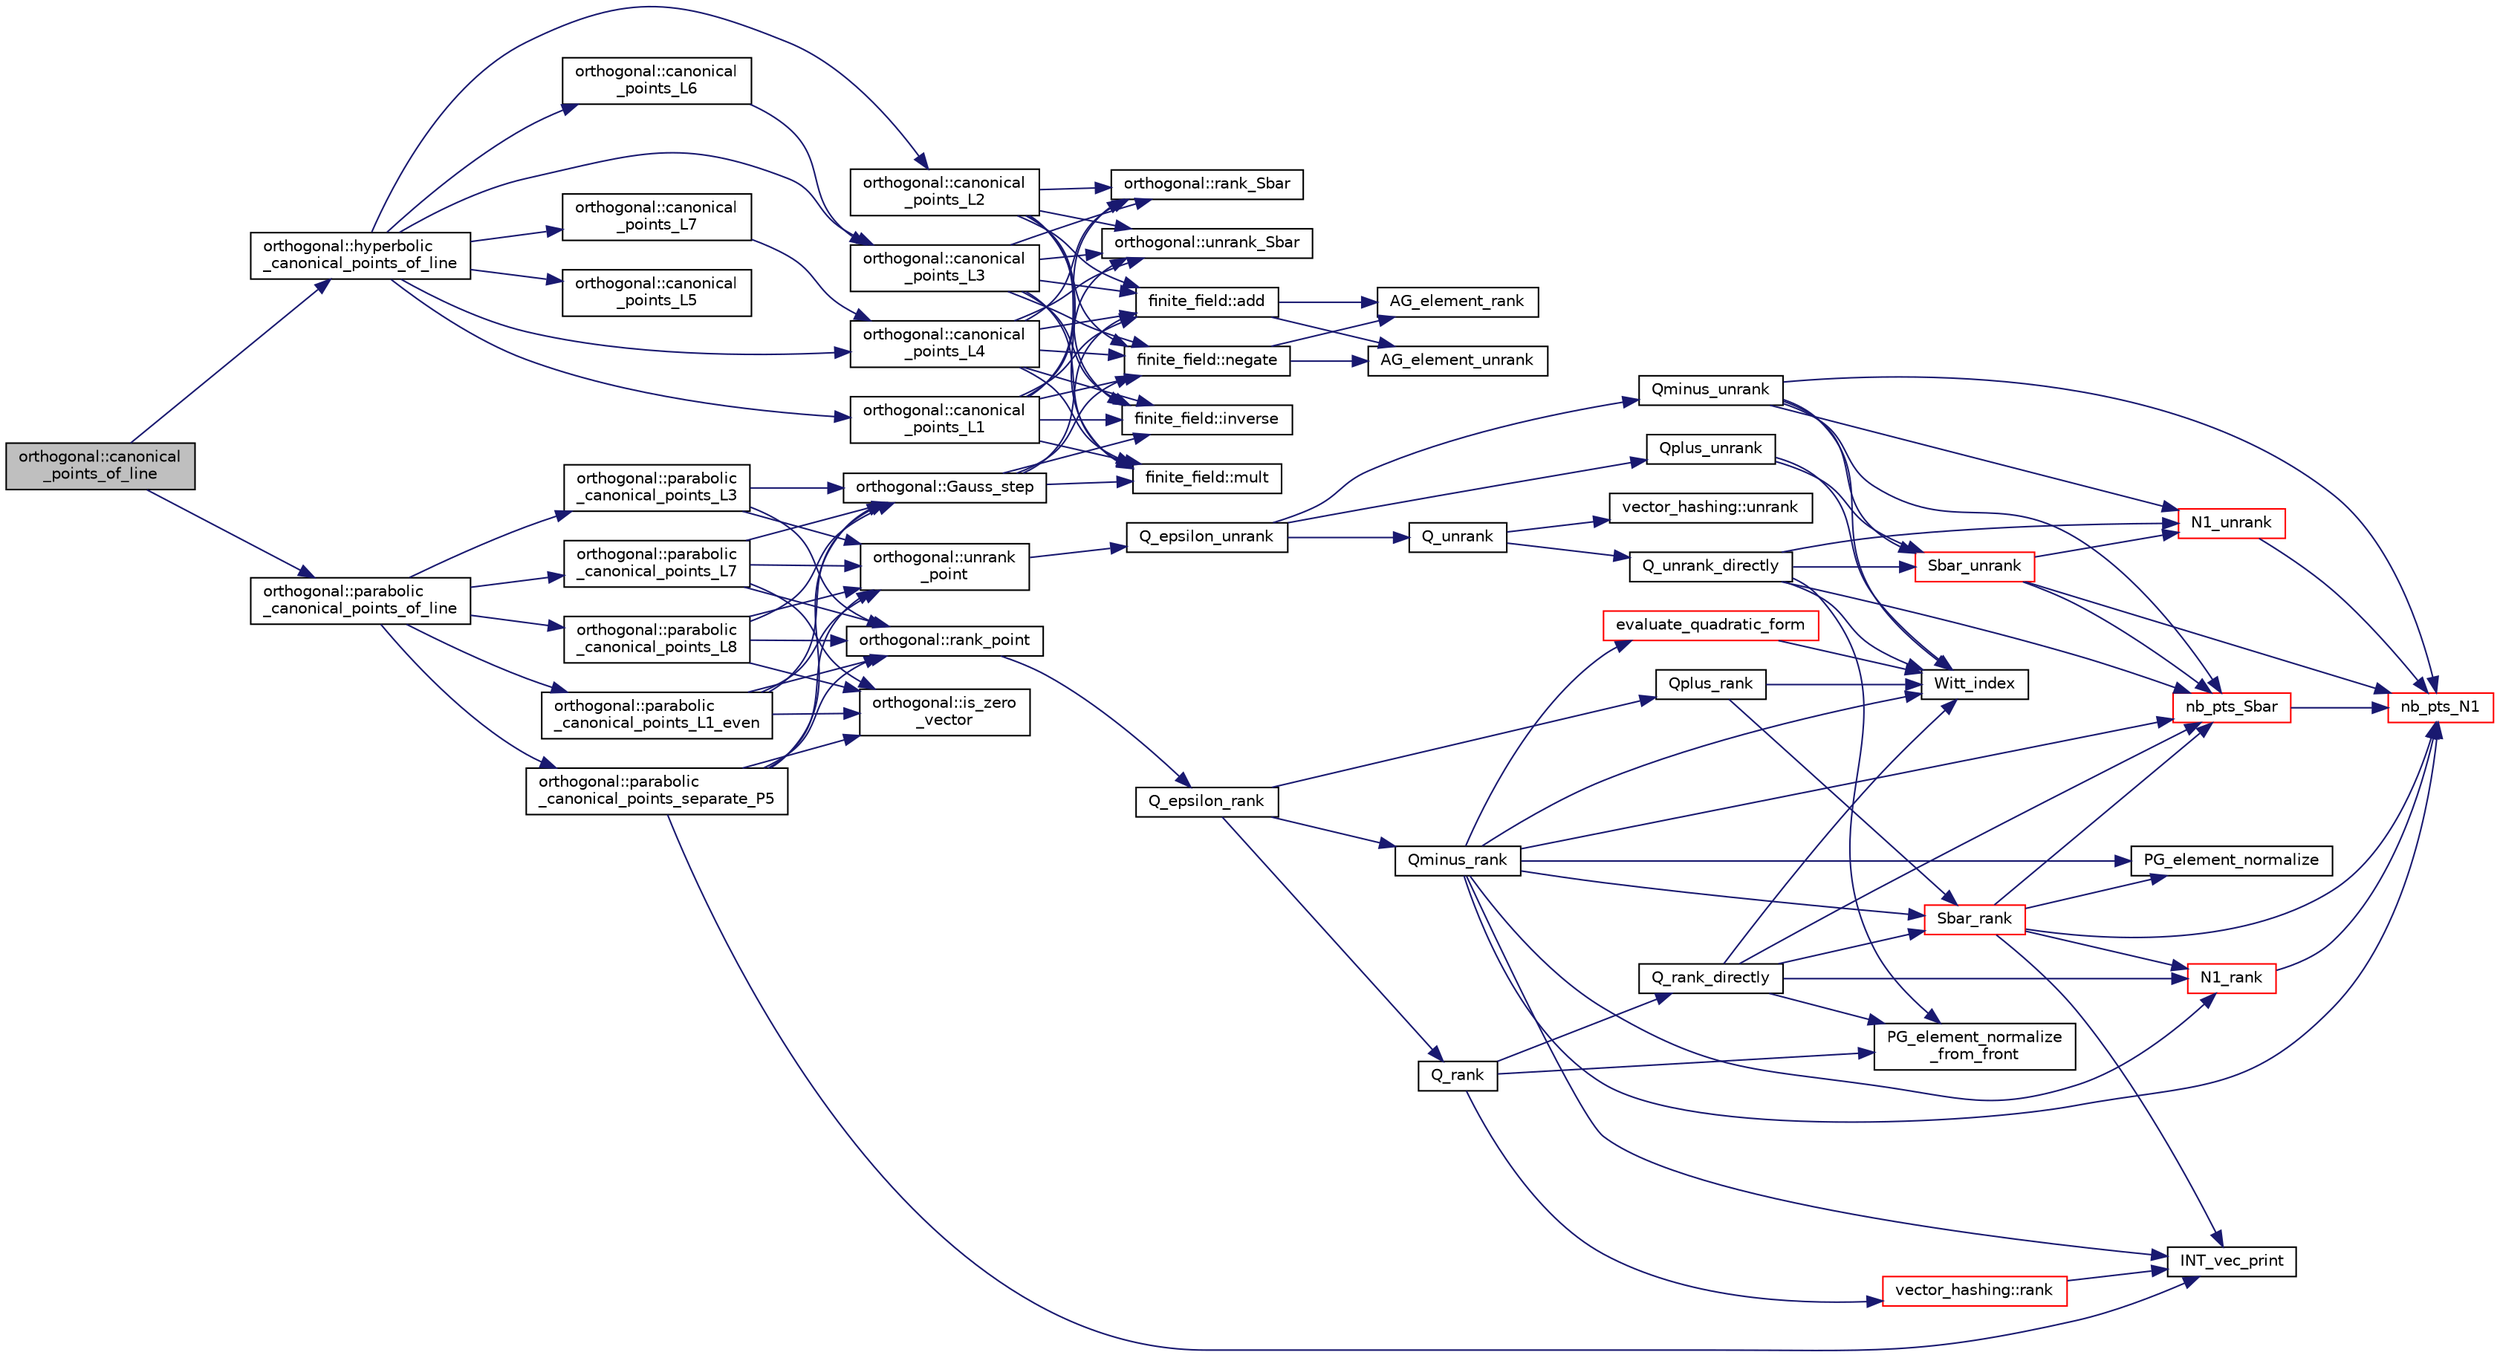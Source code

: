 digraph "orthogonal::canonical_points_of_line"
{
  edge [fontname="Helvetica",fontsize="10",labelfontname="Helvetica",labelfontsize="10"];
  node [fontname="Helvetica",fontsize="10",shape=record];
  rankdir="LR";
  Node2184 [label="orthogonal::canonical\l_points_of_line",height=0.2,width=0.4,color="black", fillcolor="grey75", style="filled", fontcolor="black"];
  Node2184 -> Node2185 [color="midnightblue",fontsize="10",style="solid",fontname="Helvetica"];
  Node2185 [label="orthogonal::hyperbolic\l_canonical_points_of_line",height=0.2,width=0.4,color="black", fillcolor="white", style="filled",URL="$d7/daa/classorthogonal.html#ac97ccc62702881408e916f099ec04a3e"];
  Node2185 -> Node2186 [color="midnightblue",fontsize="10",style="solid",fontname="Helvetica"];
  Node2186 [label="orthogonal::canonical\l_points_L1",height=0.2,width=0.4,color="black", fillcolor="white", style="filled",URL="$d7/daa/classorthogonal.html#ad698a591f553b8f6c6aa69fcdcad382d"];
  Node2186 -> Node2187 [color="midnightblue",fontsize="10",style="solid",fontname="Helvetica"];
  Node2187 [label="orthogonal::unrank_Sbar",height=0.2,width=0.4,color="black", fillcolor="white", style="filled",URL="$d7/daa/classorthogonal.html#af5dc4e991f79be6bfdce4325648e037a"];
  Node2186 -> Node2188 [color="midnightblue",fontsize="10",style="solid",fontname="Helvetica"];
  Node2188 [label="finite_field::mult",height=0.2,width=0.4,color="black", fillcolor="white", style="filled",URL="$df/d5a/classfinite__field.html#a24fb5917aa6d4d656fd855b7f44a13b0"];
  Node2186 -> Node2189 [color="midnightblue",fontsize="10",style="solid",fontname="Helvetica"];
  Node2189 [label="finite_field::negate",height=0.2,width=0.4,color="black", fillcolor="white", style="filled",URL="$df/d5a/classfinite__field.html#aa9d798298f25d4a9262b5bc5f1733e31"];
  Node2189 -> Node2190 [color="midnightblue",fontsize="10",style="solid",fontname="Helvetica"];
  Node2190 [label="AG_element_unrank",height=0.2,width=0.4,color="black", fillcolor="white", style="filled",URL="$d4/d67/geometry_8h.html#a4a33b86c87b2879b97cfa1327abe2885"];
  Node2189 -> Node2191 [color="midnightblue",fontsize="10",style="solid",fontname="Helvetica"];
  Node2191 [label="AG_element_rank",height=0.2,width=0.4,color="black", fillcolor="white", style="filled",URL="$d4/d67/geometry_8h.html#ab2ac908d07dd8038fd996e26bdc75c17"];
  Node2186 -> Node2192 [color="midnightblue",fontsize="10",style="solid",fontname="Helvetica"];
  Node2192 [label="finite_field::inverse",height=0.2,width=0.4,color="black", fillcolor="white", style="filled",URL="$df/d5a/classfinite__field.html#a69f2a12c01e70b7ce2d115c5221c9cdd"];
  Node2186 -> Node2193 [color="midnightblue",fontsize="10",style="solid",fontname="Helvetica"];
  Node2193 [label="finite_field::add",height=0.2,width=0.4,color="black", fillcolor="white", style="filled",URL="$df/d5a/classfinite__field.html#a8f12328a27500f3c7be0c849ebbc9d14"];
  Node2193 -> Node2190 [color="midnightblue",fontsize="10",style="solid",fontname="Helvetica"];
  Node2193 -> Node2191 [color="midnightblue",fontsize="10",style="solid",fontname="Helvetica"];
  Node2186 -> Node2194 [color="midnightblue",fontsize="10",style="solid",fontname="Helvetica"];
  Node2194 [label="orthogonal::rank_Sbar",height=0.2,width=0.4,color="black", fillcolor="white", style="filled",URL="$d7/daa/classorthogonal.html#aea0a2cc174275eea357b9a68f277e970"];
  Node2185 -> Node2195 [color="midnightblue",fontsize="10",style="solid",fontname="Helvetica"];
  Node2195 [label="orthogonal::canonical\l_points_L2",height=0.2,width=0.4,color="black", fillcolor="white", style="filled",URL="$d7/daa/classorthogonal.html#a5fb45036337a662f0bc72c943a56cb80"];
  Node2195 -> Node2187 [color="midnightblue",fontsize="10",style="solid",fontname="Helvetica"];
  Node2195 -> Node2188 [color="midnightblue",fontsize="10",style="solid",fontname="Helvetica"];
  Node2195 -> Node2189 [color="midnightblue",fontsize="10",style="solid",fontname="Helvetica"];
  Node2195 -> Node2192 [color="midnightblue",fontsize="10",style="solid",fontname="Helvetica"];
  Node2195 -> Node2193 [color="midnightblue",fontsize="10",style="solid",fontname="Helvetica"];
  Node2195 -> Node2194 [color="midnightblue",fontsize="10",style="solid",fontname="Helvetica"];
  Node2185 -> Node2196 [color="midnightblue",fontsize="10",style="solid",fontname="Helvetica"];
  Node2196 [label="orthogonal::canonical\l_points_L3",height=0.2,width=0.4,color="black", fillcolor="white", style="filled",URL="$d7/daa/classorthogonal.html#a706d414327180dca2f7409133ff01034"];
  Node2196 -> Node2187 [color="midnightblue",fontsize="10",style="solid",fontname="Helvetica"];
  Node2196 -> Node2188 [color="midnightblue",fontsize="10",style="solid",fontname="Helvetica"];
  Node2196 -> Node2189 [color="midnightblue",fontsize="10",style="solid",fontname="Helvetica"];
  Node2196 -> Node2192 [color="midnightblue",fontsize="10",style="solid",fontname="Helvetica"];
  Node2196 -> Node2193 [color="midnightblue",fontsize="10",style="solid",fontname="Helvetica"];
  Node2196 -> Node2194 [color="midnightblue",fontsize="10",style="solid",fontname="Helvetica"];
  Node2185 -> Node2197 [color="midnightblue",fontsize="10",style="solid",fontname="Helvetica"];
  Node2197 [label="orthogonal::canonical\l_points_L4",height=0.2,width=0.4,color="black", fillcolor="white", style="filled",URL="$d7/daa/classorthogonal.html#a400c2285049c26bfe678d9f7b2b1da82"];
  Node2197 -> Node2187 [color="midnightblue",fontsize="10",style="solid",fontname="Helvetica"];
  Node2197 -> Node2188 [color="midnightblue",fontsize="10",style="solid",fontname="Helvetica"];
  Node2197 -> Node2189 [color="midnightblue",fontsize="10",style="solid",fontname="Helvetica"];
  Node2197 -> Node2192 [color="midnightblue",fontsize="10",style="solid",fontname="Helvetica"];
  Node2197 -> Node2193 [color="midnightblue",fontsize="10",style="solid",fontname="Helvetica"];
  Node2197 -> Node2194 [color="midnightblue",fontsize="10",style="solid",fontname="Helvetica"];
  Node2185 -> Node2198 [color="midnightblue",fontsize="10",style="solid",fontname="Helvetica"];
  Node2198 [label="orthogonal::canonical\l_points_L5",height=0.2,width=0.4,color="black", fillcolor="white", style="filled",URL="$d7/daa/classorthogonal.html#a05ef1c374d592c18185ef2c263c20298"];
  Node2185 -> Node2199 [color="midnightblue",fontsize="10",style="solid",fontname="Helvetica"];
  Node2199 [label="orthogonal::canonical\l_points_L6",height=0.2,width=0.4,color="black", fillcolor="white", style="filled",URL="$d7/daa/classorthogonal.html#a4b8cedf4e1fa30a7860d12b4cc756ec9"];
  Node2199 -> Node2196 [color="midnightblue",fontsize="10",style="solid",fontname="Helvetica"];
  Node2185 -> Node2200 [color="midnightblue",fontsize="10",style="solid",fontname="Helvetica"];
  Node2200 [label="orthogonal::canonical\l_points_L7",height=0.2,width=0.4,color="black", fillcolor="white", style="filled",URL="$d7/daa/classorthogonal.html#a38d3c022b07a3c444e64666b24b3309e"];
  Node2200 -> Node2197 [color="midnightblue",fontsize="10",style="solid",fontname="Helvetica"];
  Node2184 -> Node2201 [color="midnightblue",fontsize="10",style="solid",fontname="Helvetica"];
  Node2201 [label="orthogonal::parabolic\l_canonical_points_of_line",height=0.2,width=0.4,color="black", fillcolor="white", style="filled",URL="$d7/daa/classorthogonal.html#a7f1b4034dcfc0c22f06242b179466594"];
  Node2201 -> Node2202 [color="midnightblue",fontsize="10",style="solid",fontname="Helvetica"];
  Node2202 [label="orthogonal::parabolic\l_canonical_points_L1_even",height=0.2,width=0.4,color="black", fillcolor="white", style="filled",URL="$d7/daa/classorthogonal.html#ab0b604545d072f29150a4004ca96444b"];
  Node2202 -> Node2203 [color="midnightblue",fontsize="10",style="solid",fontname="Helvetica"];
  Node2203 [label="orthogonal::unrank\l_point",height=0.2,width=0.4,color="black", fillcolor="white", style="filled",URL="$d7/daa/classorthogonal.html#ab655117100f7c66c19817b84ac5ac0a0"];
  Node2203 -> Node2204 [color="midnightblue",fontsize="10",style="solid",fontname="Helvetica"];
  Node2204 [label="Q_epsilon_unrank",height=0.2,width=0.4,color="black", fillcolor="white", style="filled",URL="$d4/d67/geometry_8h.html#af162c4d30d4a6528299e37551c353e7b"];
  Node2204 -> Node2205 [color="midnightblue",fontsize="10",style="solid",fontname="Helvetica"];
  Node2205 [label="Q_unrank",height=0.2,width=0.4,color="black", fillcolor="white", style="filled",URL="$db/da0/lib_2foundations_2geometry_2orthogonal__points_8_c.html#a6d02923d5b54ef796934e753e6f5b65b"];
  Node2205 -> Node2206 [color="midnightblue",fontsize="10",style="solid",fontname="Helvetica"];
  Node2206 [label="vector_hashing::unrank",height=0.2,width=0.4,color="black", fillcolor="white", style="filled",URL="$d8/daa/classvector__hashing.html#abbebd3a96a6d27a34b9b49af99e2ed3d"];
  Node2205 -> Node2207 [color="midnightblue",fontsize="10",style="solid",fontname="Helvetica"];
  Node2207 [label="Q_unrank_directly",height=0.2,width=0.4,color="black", fillcolor="white", style="filled",URL="$db/da0/lib_2foundations_2geometry_2orthogonal__points_8_c.html#a105e7e72249e78fcf0785c69099d90ce"];
  Node2207 -> Node2208 [color="midnightblue",fontsize="10",style="solid",fontname="Helvetica"];
  Node2208 [label="Witt_index",height=0.2,width=0.4,color="black", fillcolor="white", style="filled",URL="$db/da0/lib_2foundations_2geometry_2orthogonal__points_8_c.html#ab3483ecb9859a6758f82b5327da50534"];
  Node2207 -> Node2209 [color="midnightblue",fontsize="10",style="solid",fontname="Helvetica"];
  Node2209 [label="nb_pts_Sbar",height=0.2,width=0.4,color="red", fillcolor="white", style="filled",URL="$db/da0/lib_2foundations_2geometry_2orthogonal__points_8_c.html#a986dda26505c9934c771578b084f67cc"];
  Node2209 -> Node2212 [color="midnightblue",fontsize="10",style="solid",fontname="Helvetica"];
  Node2212 [label="nb_pts_N1",height=0.2,width=0.4,color="red", fillcolor="white", style="filled",URL="$db/da0/lib_2foundations_2geometry_2orthogonal__points_8_c.html#ae0f2e1c76523db67b4ec9629ccc35bc6"];
  Node2207 -> Node2214 [color="midnightblue",fontsize="10",style="solid",fontname="Helvetica"];
  Node2214 [label="Sbar_unrank",height=0.2,width=0.4,color="red", fillcolor="white", style="filled",URL="$db/da0/lib_2foundations_2geometry_2orthogonal__points_8_c.html#a65d9b9ccfff12dd92f4f4e8360701c98"];
  Node2214 -> Node2209 [color="midnightblue",fontsize="10",style="solid",fontname="Helvetica"];
  Node2214 -> Node2212 [color="midnightblue",fontsize="10",style="solid",fontname="Helvetica"];
  Node2214 -> Node2217 [color="midnightblue",fontsize="10",style="solid",fontname="Helvetica"];
  Node2217 [label="N1_unrank",height=0.2,width=0.4,color="red", fillcolor="white", style="filled",URL="$db/da0/lib_2foundations_2geometry_2orthogonal__points_8_c.html#aa9427e27f7f207c1baff3a34cc5d78cf"];
  Node2217 -> Node2212 [color="midnightblue",fontsize="10",style="solid",fontname="Helvetica"];
  Node2207 -> Node2222 [color="midnightblue",fontsize="10",style="solid",fontname="Helvetica"];
  Node2222 [label="PG_element_normalize\l_from_front",height=0.2,width=0.4,color="black", fillcolor="white", style="filled",URL="$d4/d67/geometry_8h.html#af675caf5f9975573455c8d93cb56bf95"];
  Node2207 -> Node2217 [color="midnightblue",fontsize="10",style="solid",fontname="Helvetica"];
  Node2204 -> Node2223 [color="midnightblue",fontsize="10",style="solid",fontname="Helvetica"];
  Node2223 [label="Qplus_unrank",height=0.2,width=0.4,color="black", fillcolor="white", style="filled",URL="$db/da0/lib_2foundations_2geometry_2orthogonal__points_8_c.html#ad50512edd586919700e033744b4a03c8"];
  Node2223 -> Node2208 [color="midnightblue",fontsize="10",style="solid",fontname="Helvetica"];
  Node2223 -> Node2214 [color="midnightblue",fontsize="10",style="solid",fontname="Helvetica"];
  Node2204 -> Node2224 [color="midnightblue",fontsize="10",style="solid",fontname="Helvetica"];
  Node2224 [label="Qminus_unrank",height=0.2,width=0.4,color="black", fillcolor="white", style="filled",URL="$db/da0/lib_2foundations_2geometry_2orthogonal__points_8_c.html#ac2dd18f435ab479095b836a483c12c7d"];
  Node2224 -> Node2208 [color="midnightblue",fontsize="10",style="solid",fontname="Helvetica"];
  Node2224 -> Node2209 [color="midnightblue",fontsize="10",style="solid",fontname="Helvetica"];
  Node2224 -> Node2214 [color="midnightblue",fontsize="10",style="solid",fontname="Helvetica"];
  Node2224 -> Node2212 [color="midnightblue",fontsize="10",style="solid",fontname="Helvetica"];
  Node2224 -> Node2217 [color="midnightblue",fontsize="10",style="solid",fontname="Helvetica"];
  Node2202 -> Node2225 [color="midnightblue",fontsize="10",style="solid",fontname="Helvetica"];
  Node2225 [label="orthogonal::Gauss_step",height=0.2,width=0.4,color="black", fillcolor="white", style="filled",URL="$d7/daa/classorthogonal.html#acc98650297e4c16a55f881780df18ff1"];
  Node2225 -> Node2189 [color="midnightblue",fontsize="10",style="solid",fontname="Helvetica"];
  Node2225 -> Node2188 [color="midnightblue",fontsize="10",style="solid",fontname="Helvetica"];
  Node2225 -> Node2192 [color="midnightblue",fontsize="10",style="solid",fontname="Helvetica"];
  Node2225 -> Node2193 [color="midnightblue",fontsize="10",style="solid",fontname="Helvetica"];
  Node2202 -> Node2226 [color="midnightblue",fontsize="10",style="solid",fontname="Helvetica"];
  Node2226 [label="orthogonal::is_zero\l_vector",height=0.2,width=0.4,color="black", fillcolor="white", style="filled",URL="$d7/daa/classorthogonal.html#ab35d1fb0ed48ceb00d4484bf8e38f1cb"];
  Node2202 -> Node2227 [color="midnightblue",fontsize="10",style="solid",fontname="Helvetica"];
  Node2227 [label="orthogonal::rank_point",height=0.2,width=0.4,color="black", fillcolor="white", style="filled",URL="$d7/daa/classorthogonal.html#adb4f1528590a804b3c011a68c9ebf655"];
  Node2227 -> Node2228 [color="midnightblue",fontsize="10",style="solid",fontname="Helvetica"];
  Node2228 [label="Q_epsilon_rank",height=0.2,width=0.4,color="black", fillcolor="white", style="filled",URL="$d4/d67/geometry_8h.html#a0949e1151174e2988aa697cb31942e97"];
  Node2228 -> Node2229 [color="midnightblue",fontsize="10",style="solid",fontname="Helvetica"];
  Node2229 [label="Q_rank",height=0.2,width=0.4,color="black", fillcolor="white", style="filled",URL="$db/da0/lib_2foundations_2geometry_2orthogonal__points_8_c.html#ad2671f4db3224df1e22494b9d946375e"];
  Node2229 -> Node2222 [color="midnightblue",fontsize="10",style="solid",fontname="Helvetica"];
  Node2229 -> Node2230 [color="midnightblue",fontsize="10",style="solid",fontname="Helvetica"];
  Node2230 [label="vector_hashing::rank",height=0.2,width=0.4,color="red", fillcolor="white", style="filled",URL="$d8/daa/classvector__hashing.html#a4879796cc2ade5fcef891747909ec710"];
  Node2230 -> Node2235 [color="midnightblue",fontsize="10",style="solid",fontname="Helvetica"];
  Node2235 [label="INT_vec_print",height=0.2,width=0.4,color="black", fillcolor="white", style="filled",URL="$df/dbf/sajeeb_8_c.html#a79a5901af0b47dd0d694109543c027fe"];
  Node2229 -> Node2237 [color="midnightblue",fontsize="10",style="solid",fontname="Helvetica"];
  Node2237 [label="Q_rank_directly",height=0.2,width=0.4,color="black", fillcolor="white", style="filled",URL="$db/da0/lib_2foundations_2geometry_2orthogonal__points_8_c.html#a5f856abfc1a984dc77a7e21a239ab88e"];
  Node2237 -> Node2208 [color="midnightblue",fontsize="10",style="solid",fontname="Helvetica"];
  Node2237 -> Node2209 [color="midnightblue",fontsize="10",style="solid",fontname="Helvetica"];
  Node2237 -> Node2238 [color="midnightblue",fontsize="10",style="solid",fontname="Helvetica"];
  Node2238 [label="Sbar_rank",height=0.2,width=0.4,color="red", fillcolor="white", style="filled",URL="$db/da0/lib_2foundations_2geometry_2orthogonal__points_8_c.html#a9f987613e1f3dd623ce4032443a5a4a3"];
  Node2238 -> Node2239 [color="midnightblue",fontsize="10",style="solid",fontname="Helvetica"];
  Node2239 [label="PG_element_normalize",height=0.2,width=0.4,color="black", fillcolor="white", style="filled",URL="$d4/d67/geometry_8h.html#a5a4c3c1158bad6bab0d786c616bd0996"];
  Node2238 -> Node2235 [color="midnightblue",fontsize="10",style="solid",fontname="Helvetica"];
  Node2238 -> Node2209 [color="midnightblue",fontsize="10",style="solid",fontname="Helvetica"];
  Node2238 -> Node2212 [color="midnightblue",fontsize="10",style="solid",fontname="Helvetica"];
  Node2238 -> Node2243 [color="midnightblue",fontsize="10",style="solid",fontname="Helvetica"];
  Node2243 [label="N1_rank",height=0.2,width=0.4,color="red", fillcolor="white", style="filled",URL="$db/da0/lib_2foundations_2geometry_2orthogonal__points_8_c.html#aeb5e4527dd73fce52439f30400b9946a"];
  Node2243 -> Node2212 [color="midnightblue",fontsize="10",style="solid",fontname="Helvetica"];
  Node2237 -> Node2222 [color="midnightblue",fontsize="10",style="solid",fontname="Helvetica"];
  Node2237 -> Node2243 [color="midnightblue",fontsize="10",style="solid",fontname="Helvetica"];
  Node2228 -> Node2245 [color="midnightblue",fontsize="10",style="solid",fontname="Helvetica"];
  Node2245 [label="Qplus_rank",height=0.2,width=0.4,color="black", fillcolor="white", style="filled",URL="$db/da0/lib_2foundations_2geometry_2orthogonal__points_8_c.html#aaa1be357d007a845ce2866169d63afb7"];
  Node2245 -> Node2208 [color="midnightblue",fontsize="10",style="solid",fontname="Helvetica"];
  Node2245 -> Node2238 [color="midnightblue",fontsize="10",style="solid",fontname="Helvetica"];
  Node2228 -> Node2246 [color="midnightblue",fontsize="10",style="solid",fontname="Helvetica"];
  Node2246 [label="Qminus_rank",height=0.2,width=0.4,color="black", fillcolor="white", style="filled",URL="$db/da0/lib_2foundations_2geometry_2orthogonal__points_8_c.html#aec3e3dad3c2c12fa081edab0af2cb91a"];
  Node2246 -> Node2208 [color="midnightblue",fontsize="10",style="solid",fontname="Helvetica"];
  Node2246 -> Node2247 [color="midnightblue",fontsize="10",style="solid",fontname="Helvetica"];
  Node2247 [label="evaluate_quadratic_form",height=0.2,width=0.4,color="red", fillcolor="white", style="filled",URL="$db/da0/lib_2foundations_2geometry_2orthogonal__points_8_c.html#a4faa3ca9079fe60d4ad421506491ed6a"];
  Node2247 -> Node2208 [color="midnightblue",fontsize="10",style="solid",fontname="Helvetica"];
  Node2246 -> Node2235 [color="midnightblue",fontsize="10",style="solid",fontname="Helvetica"];
  Node2246 -> Node2239 [color="midnightblue",fontsize="10",style="solid",fontname="Helvetica"];
  Node2246 -> Node2238 [color="midnightblue",fontsize="10",style="solid",fontname="Helvetica"];
  Node2246 -> Node2209 [color="midnightblue",fontsize="10",style="solid",fontname="Helvetica"];
  Node2246 -> Node2212 [color="midnightblue",fontsize="10",style="solid",fontname="Helvetica"];
  Node2246 -> Node2243 [color="midnightblue",fontsize="10",style="solid",fontname="Helvetica"];
  Node2201 -> Node2248 [color="midnightblue",fontsize="10",style="solid",fontname="Helvetica"];
  Node2248 [label="orthogonal::parabolic\l_canonical_points_separate_P5",height=0.2,width=0.4,color="black", fillcolor="white", style="filled",URL="$d7/daa/classorthogonal.html#a8d0027eb77931aa6f8651f392b9b4e79"];
  Node2248 -> Node2203 [color="midnightblue",fontsize="10",style="solid",fontname="Helvetica"];
  Node2248 -> Node2235 [color="midnightblue",fontsize="10",style="solid",fontname="Helvetica"];
  Node2248 -> Node2225 [color="midnightblue",fontsize="10",style="solid",fontname="Helvetica"];
  Node2248 -> Node2226 [color="midnightblue",fontsize="10",style="solid",fontname="Helvetica"];
  Node2248 -> Node2227 [color="midnightblue",fontsize="10",style="solid",fontname="Helvetica"];
  Node2201 -> Node2249 [color="midnightblue",fontsize="10",style="solid",fontname="Helvetica"];
  Node2249 [label="orthogonal::parabolic\l_canonical_points_L3",height=0.2,width=0.4,color="black", fillcolor="white", style="filled",URL="$d7/daa/classorthogonal.html#a753ec2a388f3b866bd96928051911802"];
  Node2249 -> Node2203 [color="midnightblue",fontsize="10",style="solid",fontname="Helvetica"];
  Node2249 -> Node2225 [color="midnightblue",fontsize="10",style="solid",fontname="Helvetica"];
  Node2249 -> Node2227 [color="midnightblue",fontsize="10",style="solid",fontname="Helvetica"];
  Node2201 -> Node2250 [color="midnightblue",fontsize="10",style="solid",fontname="Helvetica"];
  Node2250 [label="orthogonal::parabolic\l_canonical_points_L7",height=0.2,width=0.4,color="black", fillcolor="white", style="filled",URL="$d7/daa/classorthogonal.html#a24a02b853a67fddf218aa24a185506eb"];
  Node2250 -> Node2203 [color="midnightblue",fontsize="10",style="solid",fontname="Helvetica"];
  Node2250 -> Node2225 [color="midnightblue",fontsize="10",style="solid",fontname="Helvetica"];
  Node2250 -> Node2226 [color="midnightblue",fontsize="10",style="solid",fontname="Helvetica"];
  Node2250 -> Node2227 [color="midnightblue",fontsize="10",style="solid",fontname="Helvetica"];
  Node2201 -> Node2251 [color="midnightblue",fontsize="10",style="solid",fontname="Helvetica"];
  Node2251 [label="orthogonal::parabolic\l_canonical_points_L8",height=0.2,width=0.4,color="black", fillcolor="white", style="filled",URL="$d7/daa/classorthogonal.html#ad6539385a01fde3384fa94fd4256ee38"];
  Node2251 -> Node2203 [color="midnightblue",fontsize="10",style="solid",fontname="Helvetica"];
  Node2251 -> Node2225 [color="midnightblue",fontsize="10",style="solid",fontname="Helvetica"];
  Node2251 -> Node2226 [color="midnightblue",fontsize="10",style="solid",fontname="Helvetica"];
  Node2251 -> Node2227 [color="midnightblue",fontsize="10",style="solid",fontname="Helvetica"];
}
